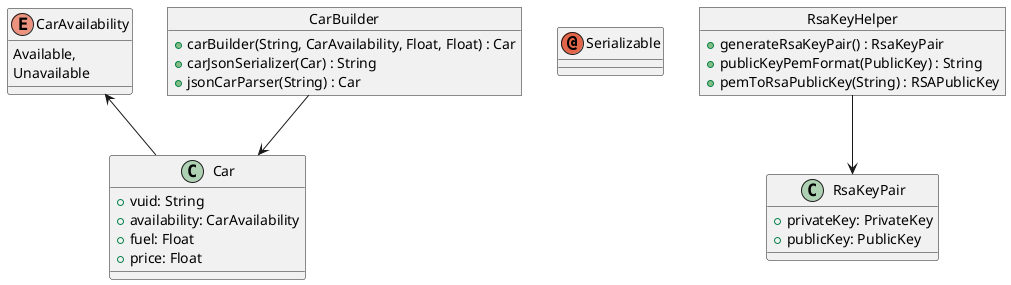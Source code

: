 @startuml

annotation Serializable

class Car {
    + vuid: String
    + availability: CarAvailability
    + fuel: Float
    + price: Float
}

enum CarAvailability {
    Available,
    Unavailable
}

Car -up-> CarAvailability

object CarBuilder {
    + carBuilder(String, CarAvailability, Float, Float) : Car
    + carJsonSerializer(Car) : String
    + jsonCarParser(String) : Car
}

CarBuilder --> Car

class RsaKeyPair {
    + privateKey: PrivateKey
    + publicKey: PublicKey
}

object RsaKeyHelper {
    + generateRsaKeyPair() : RsaKeyPair
    + publicKeyPemFormat(PublicKey) : String
    + pemToRsaPublicKey(String) : RSAPublicKey
}

RsaKeyHelper --> RsaKeyPair

@enduml